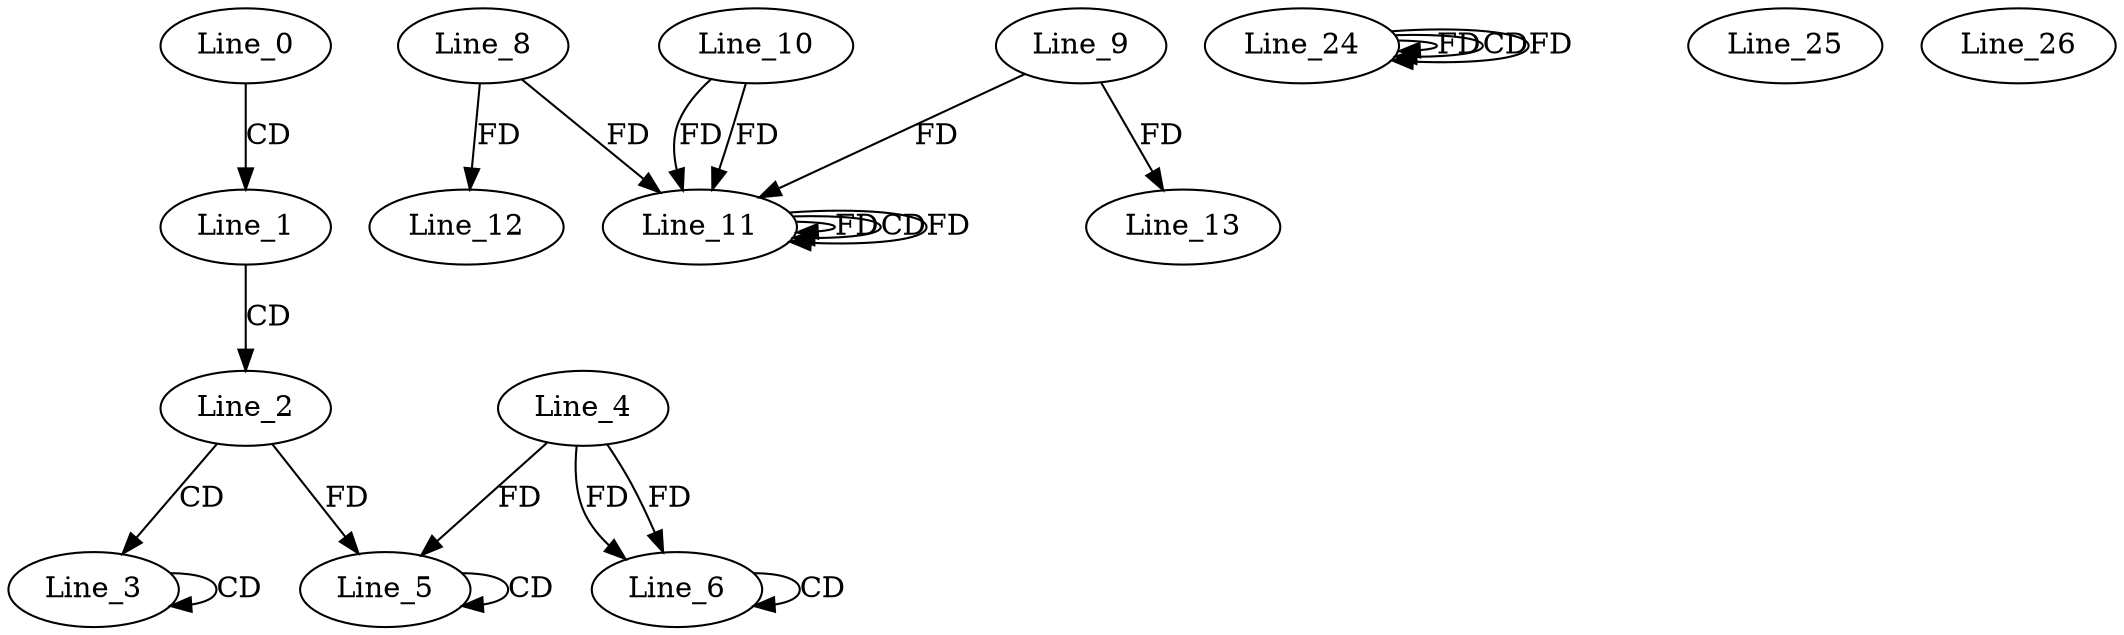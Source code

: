 digraph G {
  Line_0;
  Line_1;
  Line_2;
  Line_3;
  Line_3;
  Line_5;
  Line_5;
  Line_4;
  Line_6;
  Line_6;
  Line_11;
  Line_10;
  Line_11;
  Line_8;
  Line_11;
  Line_11;
  Line_9;
  Line_12;
  Line_13;
  Line_24;
  Line_24;
  Line_24;
  Line_24;
  Line_25;
  Line_26;
  Line_0 -> Line_1 [ label="CD" ];
  Line_1 -> Line_2 [ label="CD" ];
  Line_2 -> Line_3 [ label="CD" ];
  Line_3 -> Line_3 [ label="CD" ];
  Line_5 -> Line_5 [ label="CD" ];
  Line_2 -> Line_5 [ label="FD" ];
  Line_4 -> Line_5 [ label="FD" ];
  Line_4 -> Line_6 [ label="FD" ];
  Line_6 -> Line_6 [ label="CD" ];
  Line_4 -> Line_6 [ label="FD" ];
  Line_11 -> Line_11 [ label="FD" ];
  Line_10 -> Line_11 [ label="FD" ];
  Line_8 -> Line_11 [ label="FD" ];
  Line_11 -> Line_11 [ label="CD" ];
  Line_9 -> Line_11 [ label="FD" ];
  Line_11 -> Line_11 [ label="FD" ];
  Line_10 -> Line_11 [ label="FD" ];
  Line_8 -> Line_12 [ label="FD" ];
  Line_9 -> Line_13 [ label="FD" ];
  Line_24 -> Line_24 [ label="FD" ];
  Line_24 -> Line_24 [ label="CD" ];
  Line_24 -> Line_24 [ label="FD" ];
}
